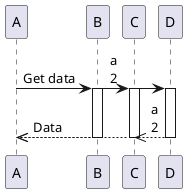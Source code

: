 @startuml
!pragma teoz true
'Issue #656 -- modified
A -> B++: Get data
& B -> C++:a\n2
& C -> D++:
B -->> A--: Data
& C -->> A--:
& D -->> C--:a\n2
@enduml
